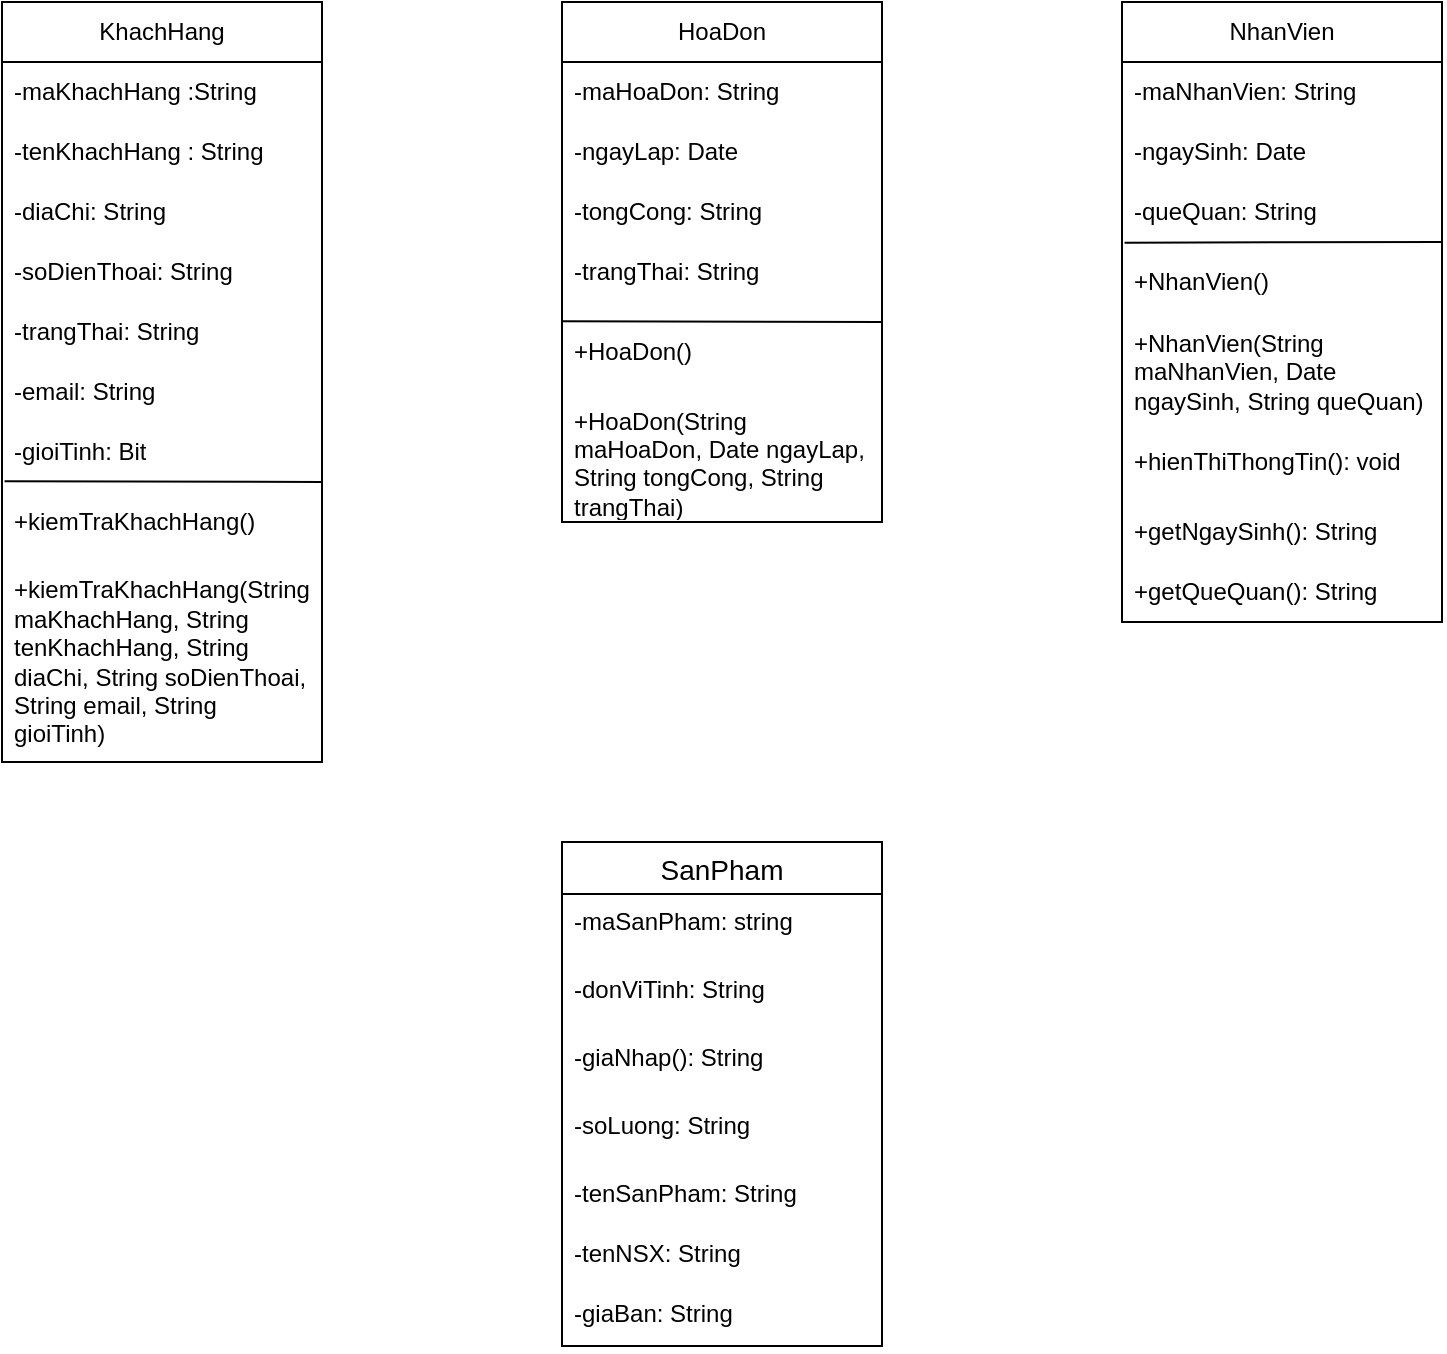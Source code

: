 <mxfile version="21.8.2" type="google" pages="3">
  <diagram name="Trang-1" id="KBwbPOSTLStiZ_2gD9r5">
    <mxGraphModel grid="1" page="1" gridSize="10" guides="1" tooltips="1" connect="1" arrows="1" fold="1" pageScale="1" pageWidth="827" pageHeight="1169" math="0" shadow="0">
      <root>
        <mxCell id="0" />
        <mxCell id="1" parent="0" />
        <mxCell id="Png8qgSOQqH50lWAN7tA-1" value="KhachHang" style="swimlane;fontStyle=0;childLayout=stackLayout;horizontal=1;startSize=30;horizontalStack=0;resizeParent=1;resizeParentMax=0;resizeLast=0;collapsible=1;marginBottom=0;whiteSpace=wrap;html=1;" vertex="1" parent="1">
          <mxGeometry x="40" y="80" width="160" height="380" as="geometry" />
        </mxCell>
        <mxCell id="Png8qgSOQqH50lWAN7tA-2" value="&lt;font style=&quot;vertical-align: inherit;&quot;&gt;&lt;font style=&quot;vertical-align: inherit;&quot;&gt;-maKhachHang :String&lt;/font&gt;&lt;/font&gt;" style="text;strokeColor=none;fillColor=none;align=left;verticalAlign=middle;spacingLeft=4;spacingRight=4;overflow=hidden;points=[[0,0.5],[1,0.5]];portConstraint=eastwest;rotatable=0;whiteSpace=wrap;html=1;" vertex="1" parent="Png8qgSOQqH50lWAN7tA-1">
          <mxGeometry y="30" width="160" height="30" as="geometry" />
        </mxCell>
        <mxCell id="Png8qgSOQqH50lWAN7tA-5" value="&lt;font style=&quot;vertical-align: inherit;&quot;&gt;&lt;font style=&quot;vertical-align: inherit;&quot;&gt;-tenKhachHang : String&lt;/font&gt;&lt;/font&gt;" style="text;strokeColor=none;fillColor=none;align=left;verticalAlign=middle;spacingLeft=4;spacingRight=4;overflow=hidden;points=[[0,0.5],[1,0.5]];portConstraint=eastwest;rotatable=0;whiteSpace=wrap;html=1;" vertex="1" parent="Png8qgSOQqH50lWAN7tA-1">
          <mxGeometry y="60" width="160" height="30" as="geometry" />
        </mxCell>
        <mxCell id="Png8qgSOQqH50lWAN7tA-3" value="&lt;font style=&quot;vertical-align: inherit;&quot;&gt;&lt;font style=&quot;vertical-align: inherit;&quot;&gt;-diaChi: String&lt;/font&gt;&lt;/font&gt;" style="text;strokeColor=none;fillColor=none;align=left;verticalAlign=middle;spacingLeft=4;spacingRight=4;overflow=hidden;points=[[0,0.5],[1,0.5]];portConstraint=eastwest;rotatable=0;whiteSpace=wrap;html=1;" vertex="1" parent="Png8qgSOQqH50lWAN7tA-1">
          <mxGeometry y="90" width="160" height="30" as="geometry" />
        </mxCell>
        <mxCell id="Png8qgSOQqH50lWAN7tA-4" value="&lt;font style=&quot;vertical-align: inherit;&quot;&gt;&lt;font style=&quot;vertical-align: inherit;&quot;&gt;-soDienThoai: String&lt;/font&gt;&lt;/font&gt;" style="text;strokeColor=none;fillColor=none;align=left;verticalAlign=middle;spacingLeft=4;spacingRight=4;overflow=hidden;points=[[0,0.5],[1,0.5]];portConstraint=eastwest;rotatable=0;whiteSpace=wrap;html=1;" vertex="1" parent="Png8qgSOQqH50lWAN7tA-1">
          <mxGeometry y="120" width="160" height="30" as="geometry" />
        </mxCell>
        <mxCell id="Png8qgSOQqH50lWAN7tA-6" value="&lt;font style=&quot;vertical-align: inherit;&quot;&gt;&lt;font style=&quot;vertical-align: inherit;&quot;&gt;-trangThai: String&lt;/font&gt;&lt;/font&gt;" style="text;strokeColor=none;fillColor=none;align=left;verticalAlign=middle;spacingLeft=4;spacingRight=4;overflow=hidden;points=[[0,0.5],[1,0.5]];portConstraint=eastwest;rotatable=0;whiteSpace=wrap;html=1;" vertex="1" parent="Png8qgSOQqH50lWAN7tA-1">
          <mxGeometry y="150" width="160" height="30" as="geometry" />
        </mxCell>
        <mxCell id="Png8qgSOQqH50lWAN7tA-7" value="&lt;font style=&quot;vertical-align: inherit;&quot;&gt;&lt;font style=&quot;vertical-align: inherit;&quot;&gt;&lt;font style=&quot;vertical-align: inherit;&quot;&gt;&lt;font style=&quot;vertical-align: inherit;&quot;&gt;-email: String&lt;/font&gt;&lt;/font&gt;&lt;/font&gt;&lt;/font&gt;" style="text;strokeColor=none;fillColor=none;align=left;verticalAlign=middle;spacingLeft=4;spacingRight=4;overflow=hidden;points=[[0,0.5],[1,0.5]];portConstraint=eastwest;rotatable=0;whiteSpace=wrap;html=1;" vertex="1" parent="Png8qgSOQqH50lWAN7tA-1">
          <mxGeometry y="180" width="160" height="30" as="geometry" />
        </mxCell>
        <mxCell id="Png8qgSOQqH50lWAN7tA-8" value="&lt;font style=&quot;vertical-align: inherit;&quot;&gt;&lt;font style=&quot;vertical-align: inherit;&quot;&gt;-gioiTinh: Bit&lt;/font&gt;&lt;/font&gt;" style="text;strokeColor=none;fillColor=none;align=left;verticalAlign=middle;spacingLeft=4;spacingRight=4;overflow=hidden;points=[[0,0.5],[1,0.5]];portConstraint=eastwest;rotatable=0;whiteSpace=wrap;html=1;" vertex="1" parent="Png8qgSOQqH50lWAN7tA-1">
          <mxGeometry y="210" width="160" height="30" as="geometry" />
        </mxCell>
        <mxCell id="LLPyb2DLvwy6XY5sTP3f-3" value="" style="endArrow=none;html=1;rounded=0;exitX=0.008;exitY=-0.008;exitDx=0;exitDy=0;exitPerimeter=0;" edge="1" parent="Png8qgSOQqH50lWAN7tA-1" source="LLPyb2DLvwy6XY5sTP3f-1">
          <mxGeometry width="50" height="50" relative="1" as="geometry">
            <mxPoint x="110" y="290" as="sourcePoint" />
            <mxPoint x="160" y="240" as="targetPoint" />
          </mxGeometry>
        </mxCell>
        <mxCell id="LLPyb2DLvwy6XY5sTP3f-1" value="+kiemTraKhachHang()" style="text;strokeColor=none;fillColor=none;align=left;verticalAlign=middle;spacingLeft=4;spacingRight=4;overflow=hidden;points=[[0,0.5],[1,0.5]];portConstraint=eastwest;rotatable=0;whiteSpace=wrap;html=1;" vertex="1" parent="Png8qgSOQqH50lWAN7tA-1">
          <mxGeometry y="240" width="160" height="40" as="geometry" />
        </mxCell>
        <mxCell id="LLPyb2DLvwy6XY5sTP3f-21" value="+kiemTraKhachHang(String maKhachHang, String tenKhachHang, String diaChi, String soDienThoai, String email, String gioiTinh)" style="text;strokeColor=none;fillColor=none;align=left;verticalAlign=middle;spacingLeft=4;spacingRight=4;overflow=hidden;points=[[0,0.5],[1,0.5]];portConstraint=eastwest;rotatable=0;whiteSpace=wrap;html=1;" vertex="1" parent="Png8qgSOQqH50lWAN7tA-1">
          <mxGeometry y="280" width="160" height="100" as="geometry" />
        </mxCell>
        <mxCell id="Png8qgSOQqH50lWAN7tA-11" value="HoaDon" style="swimlane;fontStyle=0;childLayout=stackLayout;horizontal=1;startSize=30;horizontalStack=0;resizeParent=1;resizeParentMax=0;resizeLast=0;collapsible=1;marginBottom=0;whiteSpace=wrap;html=1;" vertex="1" parent="1">
          <mxGeometry x="320" y="80" width="160" height="260" as="geometry" />
        </mxCell>
        <mxCell id="Png8qgSOQqH50lWAN7tA-12" value="&lt;font style=&quot;vertical-align: inherit;&quot;&gt;&lt;font style=&quot;vertical-align: inherit;&quot;&gt;-maHoaDon: String&lt;/font&gt;&lt;/font&gt;" style="text;strokeColor=none;fillColor=none;align=left;verticalAlign=middle;spacingLeft=4;spacingRight=4;overflow=hidden;points=[[0,0.5],[1,0.5]];portConstraint=eastwest;rotatable=0;whiteSpace=wrap;html=1;" vertex="1" parent="Png8qgSOQqH50lWAN7tA-11">
          <mxGeometry y="30" width="160" height="30" as="geometry" />
        </mxCell>
        <mxCell id="Png8qgSOQqH50lWAN7tA-13" value="&lt;font style=&quot;vertical-align: inherit;&quot;&gt;&lt;font style=&quot;vertical-align: inherit;&quot;&gt;-ngayLap: Date&lt;/font&gt;&lt;/font&gt;" style="text;strokeColor=none;fillColor=none;align=left;verticalAlign=middle;spacingLeft=4;spacingRight=4;overflow=hidden;points=[[0,0.5],[1,0.5]];portConstraint=eastwest;rotatable=0;whiteSpace=wrap;html=1;" vertex="1" parent="Png8qgSOQqH50lWAN7tA-11">
          <mxGeometry y="60" width="160" height="30" as="geometry" />
        </mxCell>
        <mxCell id="Png8qgSOQqH50lWAN7tA-14" value="&lt;font style=&quot;vertical-align: inherit;&quot;&gt;&lt;font style=&quot;vertical-align: inherit;&quot;&gt;-tongCong: String&lt;/font&gt;&lt;/font&gt;" style="text;strokeColor=none;fillColor=none;align=left;verticalAlign=middle;spacingLeft=4;spacingRight=4;overflow=hidden;points=[[0,0.5],[1,0.5]];portConstraint=eastwest;rotatable=0;whiteSpace=wrap;html=1;" vertex="1" parent="Png8qgSOQqH50lWAN7tA-11">
          <mxGeometry y="90" width="160" height="30" as="geometry" />
        </mxCell>
        <mxCell id="Png8qgSOQqH50lWAN7tA-15" value="&lt;font style=&quot;vertical-align: inherit;&quot;&gt;&lt;font style=&quot;vertical-align: inherit;&quot;&gt;-trangThai: String&lt;/font&gt;&lt;/font&gt;" style="text;strokeColor=none;fillColor=none;align=left;verticalAlign=middle;spacingLeft=4;spacingRight=4;overflow=hidden;points=[[0,0.5],[1,0.5]];portConstraint=eastwest;rotatable=0;whiteSpace=wrap;html=1;" vertex="1" parent="Png8qgSOQqH50lWAN7tA-11">
          <mxGeometry y="120" width="160" height="30" as="geometry" />
        </mxCell>
        <mxCell id="Png8qgSOQqH50lWAN7tA-20" value="" style="endArrow=none;html=1;rounded=0;exitX=-0.002;exitY=0.192;exitDx=0;exitDy=0;exitPerimeter=0;" edge="1" parent="Png8qgSOQqH50lWAN7tA-11" source="Png8qgSOQqH50lWAN7tA-16">
          <mxGeometry width="50" height="50" relative="1" as="geometry">
            <mxPoint x="110" y="210" as="sourcePoint" />
            <mxPoint x="160" y="160" as="targetPoint" />
          </mxGeometry>
        </mxCell>
        <mxCell id="Png8qgSOQqH50lWAN7tA-16" value="+HoaDon()" style="text;strokeColor=none;fillColor=none;align=left;verticalAlign=middle;spacingLeft=4;spacingRight=4;overflow=hidden;points=[[0,0.5],[1,0.5]];portConstraint=eastwest;rotatable=0;whiteSpace=wrap;html=1;" vertex="1" parent="Png8qgSOQqH50lWAN7tA-11">
          <mxGeometry y="150" width="160" height="50" as="geometry" />
        </mxCell>
        <mxCell id="Png8qgSOQqH50lWAN7tA-17" value="+HoaDon(String maHoaDon, Date ngayLap, String tongCong, String trangThai)&amp;nbsp;" style="text;strokeColor=none;fillColor=none;align=left;verticalAlign=middle;spacingLeft=4;spacingRight=4;overflow=hidden;points=[[0,0.5],[1,0.5]];portConstraint=eastwest;rotatable=0;whiteSpace=wrap;html=1;" vertex="1" parent="Png8qgSOQqH50lWAN7tA-11">
          <mxGeometry y="200" width="160" height="60" as="geometry" />
        </mxCell>
        <mxCell id="QMLeLjGRGT0PhteV-Exi-1" value="NhanVien" style="swimlane;fontStyle=0;childLayout=stackLayout;horizontal=1;startSize=30;horizontalStack=0;resizeParent=1;resizeParentMax=0;resizeLast=0;collapsible=1;marginBottom=0;whiteSpace=wrap;html=1;" vertex="1" parent="1">
          <mxGeometry x="600" y="80" width="160" height="310" as="geometry" />
        </mxCell>
        <mxCell id="QMLeLjGRGT0PhteV-Exi-3" value="-maNhanVien: String" style="text;strokeColor=none;fillColor=none;align=left;verticalAlign=middle;spacingLeft=4;spacingRight=4;overflow=hidden;points=[[0,0.5],[1,0.5]];portConstraint=eastwest;rotatable=0;whiteSpace=wrap;html=1;" vertex="1" parent="QMLeLjGRGT0PhteV-Exi-1">
          <mxGeometry y="30" width="160" height="30" as="geometry" />
        </mxCell>
        <mxCell id="QMLeLjGRGT0PhteV-Exi-4" value="-ngaySinh: Date" style="text;strokeColor=none;fillColor=none;align=left;verticalAlign=middle;spacingLeft=4;spacingRight=4;overflow=hidden;points=[[0,0.5],[1,0.5]];portConstraint=eastwest;rotatable=0;whiteSpace=wrap;html=1;" vertex="1" parent="QMLeLjGRGT0PhteV-Exi-1">
          <mxGeometry y="60" width="160" height="30" as="geometry" />
        </mxCell>
        <mxCell id="LLPyb2DLvwy6XY5sTP3f-12" value="-queQuan: String" style="text;strokeColor=none;fillColor=none;align=left;verticalAlign=middle;spacingLeft=4;spacingRight=4;overflow=hidden;points=[[0,0.5],[1,0.5]];portConstraint=eastwest;rotatable=0;whiteSpace=wrap;html=1;" vertex="1" parent="QMLeLjGRGT0PhteV-Exi-1">
          <mxGeometry y="90" width="160" height="30" as="geometry" />
        </mxCell>
        <mxCell id="LLPyb2DLvwy6XY5sTP3f-13" value="+NhanVien()" style="text;strokeColor=none;fillColor=none;align=left;verticalAlign=middle;spacingLeft=4;spacingRight=4;overflow=hidden;points=[[0,0.5],[1,0.5]];portConstraint=eastwest;rotatable=0;whiteSpace=wrap;html=1;" vertex="1" parent="QMLeLjGRGT0PhteV-Exi-1">
          <mxGeometry y="120" width="160" height="40" as="geometry" />
        </mxCell>
        <mxCell id="LLPyb2DLvwy6XY5sTP3f-14" value="+NhanVien(String maNhanVien, Date ngaySinh, String queQuan)" style="text;strokeColor=none;fillColor=none;align=left;verticalAlign=middle;spacingLeft=4;spacingRight=4;overflow=hidden;points=[[0,0.5],[1,0.5]];portConstraint=eastwest;rotatable=0;whiteSpace=wrap;html=1;" vertex="1" parent="QMLeLjGRGT0PhteV-Exi-1">
          <mxGeometry y="160" width="160" height="50" as="geometry" />
        </mxCell>
        <mxCell id="LLPyb2DLvwy6XY5sTP3f-18" value="+hienThiThongTin(): void" style="text;strokeColor=none;fillColor=none;align=left;verticalAlign=middle;spacingLeft=4;spacingRight=4;overflow=hidden;points=[[0,0.5],[1,0.5]];portConstraint=eastwest;rotatable=0;whiteSpace=wrap;html=1;" vertex="1" parent="QMLeLjGRGT0PhteV-Exi-1">
          <mxGeometry y="210" width="160" height="40" as="geometry" />
        </mxCell>
        <mxCell id="LLPyb2DLvwy6XY5sTP3f-19" value="+getNgaySinh(): String" style="text;strokeColor=none;fillColor=none;align=left;verticalAlign=middle;spacingLeft=4;spacingRight=4;overflow=hidden;points=[[0,0.5],[1,0.5]];portConstraint=eastwest;rotatable=0;whiteSpace=wrap;html=1;" vertex="1" parent="QMLeLjGRGT0PhteV-Exi-1">
          <mxGeometry y="250" width="160" height="30" as="geometry" />
        </mxCell>
        <mxCell id="LLPyb2DLvwy6XY5sTP3f-20" value="+getQueQuan(): String" style="text;strokeColor=none;fillColor=none;align=left;verticalAlign=middle;spacingLeft=4;spacingRight=4;overflow=hidden;points=[[0,0.5],[1,0.5]];portConstraint=eastwest;rotatable=0;whiteSpace=wrap;html=1;" vertex="1" parent="QMLeLjGRGT0PhteV-Exi-1">
          <mxGeometry y="280" width="160" height="30" as="geometry" />
        </mxCell>
        <mxCell id="LLPyb2DLvwy6XY5sTP3f-4" value="SanPham" style="swimlane;fontStyle=0;childLayout=stackLayout;horizontal=1;startSize=26;horizontalStack=0;resizeParent=1;resizeParentMax=0;resizeLast=0;collapsible=1;marginBottom=0;align=center;fontSize=14;" vertex="1" parent="1">
          <mxGeometry x="320" y="500" width="160" height="252" as="geometry" />
        </mxCell>
        <mxCell id="LLPyb2DLvwy6XY5sTP3f-5" value="-maSanPham: string" style="text;strokeColor=none;fillColor=none;spacingLeft=4;spacingRight=4;overflow=hidden;rotatable=0;points=[[0,0.5],[1,0.5]];portConstraint=eastwest;fontSize=12;whiteSpace=wrap;html=1;" vertex="1" parent="LLPyb2DLvwy6XY5sTP3f-4">
          <mxGeometry y="26" width="160" height="34" as="geometry" />
        </mxCell>
        <mxCell id="LLPyb2DLvwy6XY5sTP3f-10" value="-donViTinh: String" style="text;strokeColor=none;fillColor=none;spacingLeft=4;spacingRight=4;overflow=hidden;rotatable=0;points=[[0,0.5],[1,0.5]];portConstraint=eastwest;fontSize=12;whiteSpace=wrap;html=1;" vertex="1" parent="LLPyb2DLvwy6XY5sTP3f-4">
          <mxGeometry y="60" width="160" height="34" as="geometry" />
        </mxCell>
        <mxCell id="LLPyb2DLvwy6XY5sTP3f-8" value="-giaNhap(): String" style="text;strokeColor=none;fillColor=none;spacingLeft=4;spacingRight=4;overflow=hidden;rotatable=0;points=[[0,0.5],[1,0.5]];portConstraint=eastwest;fontSize=12;whiteSpace=wrap;html=1;" vertex="1" parent="LLPyb2DLvwy6XY5sTP3f-4">
          <mxGeometry y="94" width="160" height="34" as="geometry" />
        </mxCell>
        <mxCell id="LLPyb2DLvwy6XY5sTP3f-9" value="-soLuong: String" style="text;strokeColor=none;fillColor=none;spacingLeft=4;spacingRight=4;overflow=hidden;rotatable=0;points=[[0,0.5],[1,0.5]];portConstraint=eastwest;fontSize=12;whiteSpace=wrap;html=1;" vertex="1" parent="LLPyb2DLvwy6XY5sTP3f-4">
          <mxGeometry y="128" width="160" height="34" as="geometry" />
        </mxCell>
        <mxCell id="LLPyb2DLvwy6XY5sTP3f-6" value="-tenSanPham: String" style="text;strokeColor=none;fillColor=none;spacingLeft=4;spacingRight=4;overflow=hidden;rotatable=0;points=[[0,0.5],[1,0.5]];portConstraint=eastwest;fontSize=12;whiteSpace=wrap;html=1;" vertex="1" parent="LLPyb2DLvwy6XY5sTP3f-4">
          <mxGeometry y="162" width="160" height="30" as="geometry" />
        </mxCell>
        <mxCell id="LLPyb2DLvwy6XY5sTP3f-7" value="-tenNSX: String" style="text;strokeColor=none;fillColor=none;spacingLeft=4;spacingRight=4;overflow=hidden;rotatable=0;points=[[0,0.5],[1,0.5]];portConstraint=eastwest;fontSize=12;whiteSpace=wrap;html=1;" vertex="1" parent="LLPyb2DLvwy6XY5sTP3f-4">
          <mxGeometry y="192" width="160" height="30" as="geometry" />
        </mxCell>
        <mxCell id="LLPyb2DLvwy6XY5sTP3f-11" value="-giaBan: String" style="text;strokeColor=none;fillColor=none;spacingLeft=4;spacingRight=4;overflow=hidden;rotatable=0;points=[[0,0.5],[1,0.5]];portConstraint=eastwest;fontSize=12;whiteSpace=wrap;html=1;" vertex="1" parent="LLPyb2DLvwy6XY5sTP3f-4">
          <mxGeometry y="222" width="160" height="30" as="geometry" />
        </mxCell>
        <mxCell id="LLPyb2DLvwy6XY5sTP3f-17" value="" style="endArrow=none;html=1;rounded=0;exitX=0.008;exitY=0.008;exitDx=0;exitDy=0;exitPerimeter=0;" edge="1" parent="1" source="LLPyb2DLvwy6XY5sTP3f-13">
          <mxGeometry width="50" height="50" relative="1" as="geometry">
            <mxPoint x="390" y="320" as="sourcePoint" />
            <mxPoint x="760" y="200" as="targetPoint" />
          </mxGeometry>
        </mxCell>
      </root>
    </mxGraphModel>
  </diagram>
  <diagram id="EJiEMBX5K5FstFkFlP9R" name="Trang-2">
    <mxGraphModel grid="1" page="1" gridSize="10" guides="1" tooltips="1" connect="1" arrows="1" fold="1" pageScale="1" pageWidth="827" pageHeight="1169" math="0" shadow="0">
      <root>
        <mxCell id="0" />
        <mxCell id="1" parent="0" />
        <mxCell id="Wu7BaXOzamw9Sgwsqukp-1" value="Khách hàng" style="shape=umlActor;verticalLabelPosition=bottom;verticalAlign=top;html=1;outlineConnect=0;" vertex="1" parent="1">
          <mxGeometry x="80" y="200" width="40" height="80" as="geometry" />
        </mxCell>
        <mxCell id="Wu7BaXOzamw9Sgwsqukp-9" value="" style="endArrow=none;html=1;rounded=0;entryX=0;entryY=0.5;entryDx=0;entryDy=0;" edge="1" parent="1" source="Wu7BaXOzamw9Sgwsqukp-1">
          <mxGeometry width="50" height="50" relative="1" as="geometry">
            <mxPoint x="180" y="290" as="sourcePoint" />
            <mxPoint x="235" y="240" as="targetPoint" />
          </mxGeometry>
        </mxCell>
        <mxCell id="Wu7BaXOzamw9Sgwsqukp-13" value="Nhân viên" style="shape=umlActor;verticalLabelPosition=bottom;verticalAlign=top;html=1;outlineConnect=0;" vertex="1" parent="1">
          <mxGeometry x="640" y="340" width="30" height="60" as="geometry" />
        </mxCell>
        <mxCell id="Wu7BaXOzamw9Sgwsqukp-18" value="&amp;lt;Extend&amp;gt;" style="endArrow=open;endSize=12;dashed=1;html=1;rounded=0;entryX=0.5;entryY=0;entryDx=0;entryDy=0;exitX=0.5;exitY=1;exitDx=0;exitDy=0;" edge="1" parent="1">
          <mxGeometry width="160" relative="1" as="geometry">
            <mxPoint x="280" y="270" as="sourcePoint" />
            <mxPoint x="280" y="360" as="targetPoint" />
          </mxGeometry>
        </mxCell>
        <mxCell id="Wu7BaXOzamw9Sgwsqukp-19" value="Tiền mặt" style="ellipse;whiteSpace=wrap;html=1;align=center;" vertex="1" parent="1">
          <mxGeometry x="120" y="480" width="100" height="40" as="geometry" />
        </mxCell>
        <mxCell id="Wu7BaXOzamw9Sgwsqukp-20" value="Mua hàng" style="ellipse;whiteSpace=wrap;html=1;align=center;fontStyle=4;" vertex="1" parent="1">
          <mxGeometry x="235" y="220" width="100" height="40" as="geometry" />
        </mxCell>
        <mxCell id="Wu7BaXOzamw9Sgwsqukp-21" value="Thanh toán" style="ellipse;whiteSpace=wrap;html=1;align=center;" vertex="1" parent="1">
          <mxGeometry x="230" y="360" width="100" height="40" as="geometry" />
        </mxCell>
        <mxCell id="Wu7BaXOzamw9Sgwsqukp-22" value="&amp;lt;&amp;lt;Include&amp;gt;&amp;gt;" style="endArrow=open;endSize=12;dashed=1;html=1;rounded=0;exitX=0.5;exitY=1;exitDx=0;exitDy=0;entryX=0.5;entryY=0;entryDx=0;entryDy=0;entryPerimeter=0;" edge="1" parent="1" source="Wu7BaXOzamw9Sgwsqukp-21" target="Wu7BaXOzamw9Sgwsqukp-19">
          <mxGeometry width="160" relative="1" as="geometry">
            <mxPoint x="130" y="460" as="sourcePoint" />
            <mxPoint x="282.5" y="505" as="targetPoint" />
          </mxGeometry>
        </mxCell>
        <mxCell id="Wu7BaXOzamw9Sgwsqukp-24" value="Chuyển khoản" style="ellipse;whiteSpace=wrap;html=1;align=center;" vertex="1" parent="1">
          <mxGeometry x="290" y="480" width="100" height="40" as="geometry" />
        </mxCell>
        <mxCell id="Wu7BaXOzamw9Sgwsqukp-25" value="&amp;lt;&amp;lt;Include&amp;gt;&amp;gt;" style="endArrow=open;endSize=12;dashed=1;html=1;rounded=0;entryX=0.5;entryY=0;entryDx=0;entryDy=0;exitX=0.5;exitY=1;exitDx=0;exitDy=0;" edge="1" parent="1" source="Wu7BaXOzamw9Sgwsqukp-21" target="Wu7BaXOzamw9Sgwsqukp-24">
          <mxGeometry width="160" relative="1" as="geometry">
            <mxPoint x="310" y="420" as="sourcePoint" />
            <mxPoint x="470" y="420" as="targetPoint" />
          </mxGeometry>
        </mxCell>
        <mxCell id="Wu7BaXOzamw9Sgwsqukp-28" value="Hóa Đơn" style="ellipse;whiteSpace=wrap;html=1;align=center;" vertex="1" parent="1">
          <mxGeometry x="440" y="360" width="100" height="40" as="geometry" />
        </mxCell>
        <mxCell id="Wu7BaXOzamw9Sgwsqukp-29" value="&amp;lt;&amp;lt;Include&amp;gt;&amp;gt;" style="endArrow=open;endSize=12;dashed=1;html=1;rounded=0;" edge="1" parent="1">
          <mxGeometry width="160" relative="1" as="geometry">
            <mxPoint x="330" y="380" as="sourcePoint" />
            <mxPoint x="440" y="380" as="targetPoint" />
          </mxGeometry>
        </mxCell>
        <mxCell id="Wu7BaXOzamw9Sgwsqukp-33" value="" style="endArrow=none;html=1;rounded=0;exitX=1;exitY=0.5;exitDx=0;exitDy=0;" edge="1" parent="1" source="Wu7BaXOzamw9Sgwsqukp-28">
          <mxGeometry width="50" height="50" relative="1" as="geometry">
            <mxPoint x="590" y="430" as="sourcePoint" />
            <mxPoint x="640" y="380" as="targetPoint" />
          </mxGeometry>
        </mxCell>
        <mxCell id="Wu7BaXOzamw9Sgwsqukp-34" value="Sản phẩm" style="ellipse;whiteSpace=wrap;html=1;align=center;" vertex="1" parent="1">
          <mxGeometry x="440" y="220" width="100" height="40" as="geometry" />
        </mxCell>
        <mxCell id="Wu7BaXOzamw9Sgwsqukp-35" value="&amp;lt;&amp;lt;Include&amp;gt;&amp;gt;" style="endArrow=open;endSize=12;dashed=1;html=1;rounded=0;exitX=0;exitY=0.5;exitDx=0;exitDy=0;entryX=1;entryY=0.5;entryDx=0;entryDy=0;" edge="1" parent="1" source="Wu7BaXOzamw9Sgwsqukp-34" target="Wu7BaXOzamw9Sgwsqukp-20">
          <mxGeometry width="160" relative="1" as="geometry">
            <mxPoint x="330" y="170" as="sourcePoint" />
            <mxPoint x="340" y="240" as="targetPoint" />
          </mxGeometry>
        </mxCell>
        <mxCell id="Wu7BaXOzamw9Sgwsqukp-36" value="&amp;lt;&amp;lt;Extend&amp;gt;&amp;gt;" style="endArrow=open;endSize=12;dashed=1;html=1;rounded=0;entryX=0.5;entryY=0;entryDx=0;entryDy=0;exitX=0.5;exitY=1;exitDx=0;exitDy=0;" edge="1" parent="1" source="Wu7BaXOzamw9Sgwsqukp-34" target="Wu7BaXOzamw9Sgwsqukp-28">
          <mxGeometry width="160" relative="1" as="geometry">
            <mxPoint x="360" y="290" as="sourcePoint" />
            <mxPoint x="520" y="290" as="targetPoint" />
          </mxGeometry>
        </mxCell>
      </root>
    </mxGraphModel>
  </diagram>
  <diagram id="eZVOk_Rg1UZFBQakt1Er" name="Trang-3">
    <mxGraphModel grid="1" page="1" gridSize="10" guides="1" tooltips="1" connect="1" arrows="1" fold="1" pageScale="1" pageWidth="827" pageHeight="1169" math="0" shadow="0">
      <root>
        <mxCell id="0" />
        <mxCell id="1" parent="0" />
        <mxCell id="slS6ZZpPIrgsPDulsVmh-4" value="Quản lý đăng nhập" style="swimlane;fontStyle=0;childLayout=stackLayout;horizontal=1;startSize=26;horizontalStack=0;resizeParent=1;resizeParentMax=0;resizeLast=0;collapsible=1;marginBottom=0;align=center;fontSize=14;" vertex="1" parent="1">
          <mxGeometry x="80" y="370" width="160" height="134" as="geometry" />
        </mxCell>
        <mxCell id="slS6ZZpPIrgsPDulsVmh-5" value="-Đăng nhập tài khoản của nhân viên" style="text;strokeColor=none;fillColor=none;spacingLeft=4;spacingRight=4;overflow=hidden;rotatable=0;points=[[0,0.5],[1,0.5]];portConstraint=eastwest;fontSize=12;whiteSpace=wrap;html=1;" vertex="1" parent="slS6ZZpPIrgsPDulsVmh-4">
          <mxGeometry y="26" width="160" height="30" as="geometry" />
        </mxCell>
        <mxCell id="slS6ZZpPIrgsPDulsVmh-6" value="-Quản lý sản phẩm" style="text;strokeColor=none;fillColor=none;spacingLeft=4;spacingRight=4;overflow=hidden;rotatable=0;points=[[0,0.5],[1,0.5]];portConstraint=eastwest;fontSize=12;whiteSpace=wrap;html=1;" vertex="1" parent="slS6ZZpPIrgsPDulsVmh-4">
          <mxGeometry y="56" width="160" height="34" as="geometry" />
        </mxCell>
        <mxCell id="slS6ZZpPIrgsPDulsVmh-7" value="-Đăng nhập tài khoản khách hàng" style="text;strokeColor=none;fillColor=none;spacingLeft=4;spacingRight=4;overflow=hidden;rotatable=0;points=[[0,0.5],[1,0.5]];portConstraint=eastwest;fontSize=12;whiteSpace=wrap;html=1;" vertex="1" parent="slS6ZZpPIrgsPDulsVmh-4">
          <mxGeometry y="90" width="160" height="44" as="geometry" />
        </mxCell>
        <mxCell id="slS6ZZpPIrgsPDulsVmh-9" value="Vùng quản lý" style="swimlane;fontStyle=0;childLayout=stackLayout;horizontal=1;startSize=26;fillColor=none;horizontalStack=0;resizeParent=1;resizeParentMax=0;resizeLast=0;collapsible=1;marginBottom=0;whiteSpace=wrap;html=1;" vertex="1" parent="1">
          <mxGeometry x="240" y="600" width="200" height="280" as="geometry" />
        </mxCell>
        <mxCell id="slS6ZZpPIrgsPDulsVmh-10" value="-Khởi tạo chức năng Thêm/Xóa/Sửa sản phẩm" style="text;strokeColor=none;fillColor=none;align=left;verticalAlign=top;spacingLeft=4;spacingRight=4;overflow=hidden;rotatable=0;points=[[0,0.5],[1,0.5]];portConstraint=eastwest;whiteSpace=wrap;html=1;" vertex="1" parent="slS6ZZpPIrgsPDulsVmh-9">
          <mxGeometry y="26" width="200" height="44" as="geometry" />
        </mxCell>
        <mxCell id="slS6ZZpPIrgsPDulsVmh-11" value="-Khởi tạo chức năng Thêm/Xóa/Sửa nhân viên" style="text;strokeColor=none;fillColor=none;align=left;verticalAlign=top;spacingLeft=4;spacingRight=4;overflow=hidden;rotatable=0;points=[[0,0.5],[1,0.5]];portConstraint=eastwest;whiteSpace=wrap;html=1;" vertex="1" parent="slS6ZZpPIrgsPDulsVmh-9">
          <mxGeometry y="70" width="200" height="50" as="geometry" />
        </mxCell>
        <mxCell id="slS6ZZpPIrgsPDulsVmh-13" value="-Khởi tạo chức năng Thêm/Xóa/Sửa khách hàng" style="text;strokeColor=none;fillColor=none;align=left;verticalAlign=top;spacingLeft=4;spacingRight=4;overflow=hidden;rotatable=0;points=[[0,0.5],[1,0.5]];portConstraint=eastwest;whiteSpace=wrap;html=1;" vertex="1" parent="slS6ZZpPIrgsPDulsVmh-9">
          <mxGeometry y="120" width="200" height="40" as="geometry" />
        </mxCell>
        <mxCell id="slS6ZZpPIrgsPDulsVmh-14" value="-Phân quyền cho nhân viên" style="text;strokeColor=none;fillColor=none;align=left;verticalAlign=top;spacingLeft=4;spacingRight=4;overflow=hidden;rotatable=0;points=[[0,0.5],[1,0.5]];portConstraint=eastwest;whiteSpace=wrap;html=1;" vertex="1" parent="slS6ZZpPIrgsPDulsVmh-9">
          <mxGeometry y="160" width="200" height="40" as="geometry" />
        </mxCell>
        <mxCell id="slS6ZZpPIrgsPDulsVmh-15" value="-Khởi tạo chức năng quản lý doanh thu hóa đơn" style="text;strokeColor=none;fillColor=none;align=left;verticalAlign=top;spacingLeft=4;spacingRight=4;overflow=hidden;rotatable=0;points=[[0,0.5],[1,0.5]];portConstraint=eastwest;whiteSpace=wrap;html=1;" vertex="1" parent="slS6ZZpPIrgsPDulsVmh-9">
          <mxGeometry y="200" width="200" height="40" as="geometry" />
        </mxCell>
        <mxCell id="slS6ZZpPIrgsPDulsVmh-16" value="-Đăng xuất" style="text;strokeColor=none;fillColor=none;align=left;verticalAlign=top;spacingLeft=4;spacingRight=4;overflow=hidden;rotatable=0;points=[[0,0.5],[1,0.5]];portConstraint=eastwest;whiteSpace=wrap;html=1;" vertex="1" parent="slS6ZZpPIrgsPDulsVmh-9">
          <mxGeometry y="240" width="200" height="40" as="geometry" />
        </mxCell>
        <mxCell id="slS6ZZpPIrgsPDulsVmh-17" value="Vùng thanh toán" style="swimlane;fontStyle=0;childLayout=stackLayout;horizontal=1;startSize=26;fillColor=none;horizontalStack=0;resizeParent=1;resizeParentMax=0;resizeLast=0;collapsible=1;marginBottom=0;whiteSpace=wrap;html=1;" vertex="1" parent="1">
          <mxGeometry x="280" y="120" width="160" height="240" as="geometry" />
        </mxCell>
        <mxCell id="slS6ZZpPIrgsPDulsVmh-18" value="-Đăng xuất" style="text;strokeColor=none;fillColor=none;align=left;verticalAlign=top;spacingLeft=4;spacingRight=4;overflow=hidden;rotatable=0;points=[[0,0.5],[1,0.5]];portConstraint=eastwest;whiteSpace=wrap;html=1;" vertex="1" parent="slS6ZZpPIrgsPDulsVmh-17">
          <mxGeometry y="26" width="160" height="26" as="geometry" />
        </mxCell>
        <mxCell id="slS6ZZpPIrgsPDulsVmh-19" value="-Khởi tạo chức năng tạo hóa đơn" style="text;strokeColor=none;fillColor=none;align=left;verticalAlign=top;spacingLeft=4;spacingRight=4;overflow=hidden;rotatable=0;points=[[0,0.5],[1,0.5]];portConstraint=eastwest;whiteSpace=wrap;html=1;" vertex="1" parent="slS6ZZpPIrgsPDulsVmh-17">
          <mxGeometry y="52" width="160" height="38" as="geometry" />
        </mxCell>
        <mxCell id="slS6ZZpPIrgsPDulsVmh-20" value="-Khởi tạo chức năng theo dõi hóa đơn" style="text;strokeColor=none;fillColor=none;align=left;verticalAlign=top;spacingLeft=4;spacingRight=4;overflow=hidden;rotatable=0;points=[[0,0.5],[1,0.5]];portConstraint=eastwest;whiteSpace=wrap;html=1;" vertex="1" parent="slS6ZZpPIrgsPDulsVmh-17">
          <mxGeometry y="90" width="160" height="50" as="geometry" />
        </mxCell>
        <mxCell id="slS6ZZpPIrgsPDulsVmh-72" value="" style="endArrow=none;html=1;rounded=0;exitX=1.011;exitY=0.638;exitDx=0;exitDy=0;exitPerimeter=0;" edge="1" parent="slS6ZZpPIrgsPDulsVmh-17" source="slS6ZZpPIrgsPDulsVmh-20">
          <mxGeometry width="50" height="50" relative="1" as="geometry">
            <mxPoint x="190" y="120" as="sourcePoint" />
            <mxPoint x="240" y="120" as="targetPoint" />
          </mxGeometry>
        </mxCell>
        <mxCell id="slS6ZZpPIrgsPDulsVmh-21" value="-Khởi tạo chức năng kiểm tra khách hàng" style="text;strokeColor=none;fillColor=none;align=left;verticalAlign=top;spacingLeft=4;spacingRight=4;overflow=hidden;rotatable=0;points=[[0,0.5],[1,0.5]];portConstraint=eastwest;whiteSpace=wrap;html=1;" vertex="1" parent="slS6ZZpPIrgsPDulsVmh-17">
          <mxGeometry y="140" width="160" height="50" as="geometry" />
        </mxCell>
        <mxCell id="slS6ZZpPIrgsPDulsVmh-22" value="-Khởi tạo chức năng tương tác" style="text;strokeColor=none;fillColor=none;align=left;verticalAlign=top;spacingLeft=4;spacingRight=4;overflow=hidden;rotatable=0;points=[[0,0.5],[1,0.5]];portConstraint=eastwest;whiteSpace=wrap;html=1;" vertex="1" parent="slS6ZZpPIrgsPDulsVmh-17">
          <mxGeometry y="190" width="160" height="50" as="geometry" />
        </mxCell>
        <mxCell id="slS6ZZpPIrgsPDulsVmh-23" value="Hệ thống kiểm tra thông tin" style="swimlane;fontStyle=0;childLayout=stackLayout;horizontal=1;startSize=26;fillColor=none;horizontalStack=0;resizeParent=1;resizeParentMax=0;resizeLast=0;collapsible=1;marginBottom=0;whiteSpace=wrap;html=1;" vertex="1" parent="1">
          <mxGeometry x="600" y="120" width="200" height="188" as="geometry" />
        </mxCell>
        <mxCell id="slS6ZZpPIrgsPDulsVmh-24" value="-kiemTraThongTinKhachHang(): String" style="text;strokeColor=none;fillColor=none;align=left;verticalAlign=top;spacingLeft=4;spacingRight=4;overflow=hidden;rotatable=0;points=[[0,0.5],[1,0.5]];portConstraint=eastwest;whiteSpace=wrap;html=1;" vertex="1" parent="slS6ZZpPIrgsPDulsVmh-23">
          <mxGeometry y="26" width="200" height="54" as="geometry" />
        </mxCell>
        <mxCell id="slS6ZZpPIrgsPDulsVmh-27" value="-taoHoaDon(): void" style="text;strokeColor=none;fillColor=none;align=left;verticalAlign=top;spacingLeft=4;spacingRight=4;overflow=hidden;rotatable=0;points=[[0,0.5],[1,0.5]];portConstraint=eastwest;whiteSpace=wrap;html=1;" vertex="1" parent="slS6ZZpPIrgsPDulsVmh-23">
          <mxGeometry y="80" width="200" height="54" as="geometry" />
        </mxCell>
        <mxCell id="slS6ZZpPIrgsPDulsVmh-28" value="-loaiHoaDon(): void" style="text;strokeColor=none;fillColor=none;align=left;verticalAlign=top;spacingLeft=4;spacingRight=4;overflow=hidden;rotatable=0;points=[[0,0.5],[1,0.5]];portConstraint=eastwest;whiteSpace=wrap;html=1;" vertex="1" parent="slS6ZZpPIrgsPDulsVmh-23">
          <mxGeometry y="134" width="200" height="54" as="geometry" />
        </mxCell>
        <mxCell id="slS6ZZpPIrgsPDulsVmh-30" value="Truy vấn hóa đơn" style="swimlane;fontStyle=0;childLayout=stackLayout;horizontal=1;startSize=26;fillColor=none;horizontalStack=0;resizeParent=1;resizeParentMax=0;resizeLast=0;collapsible=1;marginBottom=0;whiteSpace=wrap;html=1;" vertex="1" parent="1">
          <mxGeometry x="600" y="360" width="160" height="70" as="geometry" />
        </mxCell>
        <mxCell id="slS6ZZpPIrgsPDulsVmh-31" value="-timKiemSanPham(): void" style="text;strokeColor=none;fillColor=none;align=left;verticalAlign=top;spacingLeft=4;spacingRight=4;overflow=hidden;rotatable=0;points=[[0,0.5],[1,0.5]];portConstraint=eastwest;whiteSpace=wrap;html=1;" vertex="1" parent="slS6ZZpPIrgsPDulsVmh-30">
          <mxGeometry y="26" width="160" height="44" as="geometry" />
        </mxCell>
        <mxCell id="slS6ZZpPIrgsPDulsVmh-34" value="Đăng xuất" style="swimlane;fontStyle=0;childLayout=stackLayout;horizontal=1;startSize=26;fillColor=none;horizontalStack=0;resizeParent=1;resizeParentMax=0;resizeLast=0;collapsible=1;marginBottom=0;whiteSpace=wrap;html=1;" vertex="1" parent="1">
          <mxGeometry x="600" y="480" width="160" height="70" as="geometry" />
        </mxCell>
        <mxCell id="slS6ZZpPIrgsPDulsVmh-35" value="-Khởi tạo chức năng đăng xuất" style="text;strokeColor=none;fillColor=none;align=left;verticalAlign=top;spacingLeft=4;spacingRight=4;overflow=hidden;rotatable=0;points=[[0,0.5],[1,0.5]];portConstraint=eastwest;whiteSpace=wrap;html=1;" vertex="1" parent="slS6ZZpPIrgsPDulsVmh-34">
          <mxGeometry y="26" width="160" height="44" as="geometry" />
        </mxCell>
        <mxCell id="slS6ZZpPIrgsPDulsVmh-38" value="Quản lý sản phẩm" style="swimlane;fontStyle=0;childLayout=stackLayout;horizontal=1;startSize=26;fillColor=none;horizontalStack=0;resizeParent=1;resizeParentMax=0;resizeLast=0;collapsible=1;marginBottom=0;whiteSpace=wrap;html=1;" vertex="1" parent="1">
          <mxGeometry x="600" y="600" width="160" height="128" as="geometry" />
        </mxCell>
        <mxCell id="slS6ZZpPIrgsPDulsVmh-39" value="-themSanPham(): void" style="text;strokeColor=none;fillColor=none;align=left;verticalAlign=top;spacingLeft=4;spacingRight=4;overflow=hidden;rotatable=0;points=[[0,0.5],[1,0.5]];portConstraint=eastwest;whiteSpace=wrap;html=1;" vertex="1" parent="slS6ZZpPIrgsPDulsVmh-38">
          <mxGeometry y="26" width="160" height="34" as="geometry" />
        </mxCell>
        <mxCell id="slS6ZZpPIrgsPDulsVmh-42" value="-xoaSanPham(): void" style="text;strokeColor=none;fillColor=none;align=left;verticalAlign=top;spacingLeft=4;spacingRight=4;overflow=hidden;rotatable=0;points=[[0,0.5],[1,0.5]];portConstraint=eastwest;whiteSpace=wrap;html=1;" vertex="1" parent="slS6ZZpPIrgsPDulsVmh-38">
          <mxGeometry y="60" width="160" height="34" as="geometry" />
        </mxCell>
        <mxCell id="slS6ZZpPIrgsPDulsVmh-43" value="-suaSanPham(): void" style="text;strokeColor=none;fillColor=none;align=left;verticalAlign=top;spacingLeft=4;spacingRight=4;overflow=hidden;rotatable=0;points=[[0,0.5],[1,0.5]];portConstraint=eastwest;whiteSpace=wrap;html=1;" vertex="1" parent="slS6ZZpPIrgsPDulsVmh-38">
          <mxGeometry y="94" width="160" height="34" as="geometry" />
        </mxCell>
        <mxCell id="slS6ZZpPIrgsPDulsVmh-44" value="Quản lý nhân viên" style="swimlane;fontStyle=0;childLayout=stackLayout;horizontal=1;startSize=26;fillColor=none;horizontalStack=0;resizeParent=1;resizeParentMax=0;resizeLast=0;collapsible=1;marginBottom=0;whiteSpace=wrap;html=1;" vertex="1" parent="1">
          <mxGeometry x="600" y="770" width="160" height="128" as="geometry" />
        </mxCell>
        <mxCell id="slS6ZZpPIrgsPDulsVmh-45" value="-themNhanVien(): void" style="text;strokeColor=none;fillColor=none;align=left;verticalAlign=top;spacingLeft=4;spacingRight=4;overflow=hidden;rotatable=0;points=[[0,0.5],[1,0.5]];portConstraint=eastwest;whiteSpace=wrap;html=1;" vertex="1" parent="slS6ZZpPIrgsPDulsVmh-44">
          <mxGeometry y="26" width="160" height="34" as="geometry" />
        </mxCell>
        <mxCell id="slS6ZZpPIrgsPDulsVmh-48" value="-xoaNhanVien(): void" style="text;strokeColor=none;fillColor=none;align=left;verticalAlign=top;spacingLeft=4;spacingRight=4;overflow=hidden;rotatable=0;points=[[0,0.5],[1,0.5]];portConstraint=eastwest;whiteSpace=wrap;html=1;" vertex="1" parent="slS6ZZpPIrgsPDulsVmh-44">
          <mxGeometry y="60" width="160" height="34" as="geometry" />
        </mxCell>
        <mxCell id="slS6ZZpPIrgsPDulsVmh-49" value="-suaNhanVien(): void" style="text;strokeColor=none;fillColor=none;align=left;verticalAlign=top;spacingLeft=4;spacingRight=4;overflow=hidden;rotatable=0;points=[[0,0.5],[1,0.5]];portConstraint=eastwest;whiteSpace=wrap;html=1;" vertex="1" parent="slS6ZZpPIrgsPDulsVmh-44">
          <mxGeometry y="94" width="160" height="34" as="geometry" />
        </mxCell>
        <mxCell id="slS6ZZpPIrgsPDulsVmh-50" value="Quản lý hóa đơn" style="swimlane;fontStyle=0;childLayout=stackLayout;horizontal=1;startSize=26;fillColor=none;horizontalStack=0;resizeParent=1;resizeParentMax=0;resizeLast=0;collapsible=1;marginBottom=0;whiteSpace=wrap;html=1;" vertex="1" parent="1">
          <mxGeometry x="600" y="950" width="160" height="78" as="geometry" />
        </mxCell>
        <mxCell id="slS6ZZpPIrgsPDulsVmh-51" value="-xemHoaDon(): void" style="text;strokeColor=none;fillColor=none;align=left;verticalAlign=top;spacingLeft=4;spacingRight=4;overflow=hidden;rotatable=0;points=[[0,0.5],[1,0.5]];portConstraint=eastwest;whiteSpace=wrap;html=1;" vertex="1" parent="slS6ZZpPIrgsPDulsVmh-50">
          <mxGeometry y="26" width="160" height="26" as="geometry" />
        </mxCell>
        <mxCell id="slS6ZZpPIrgsPDulsVmh-54" value="-xoaHoaDon(): void" style="text;strokeColor=none;fillColor=none;align=left;verticalAlign=top;spacingLeft=4;spacingRight=4;overflow=hidden;rotatable=0;points=[[0,0.5],[1,0.5]];portConstraint=eastwest;whiteSpace=wrap;html=1;" vertex="1" parent="slS6ZZpPIrgsPDulsVmh-50">
          <mxGeometry y="52" width="160" height="26" as="geometry" />
        </mxCell>
        <mxCell id="slS6ZZpPIrgsPDulsVmh-55" value="Chức năng phân quyền" style="swimlane;fontStyle=0;childLayout=stackLayout;horizontal=1;startSize=26;fillColor=none;horizontalStack=0;resizeParent=1;resizeParentMax=0;resizeLast=0;collapsible=1;marginBottom=0;whiteSpace=wrap;html=1;" vertex="1" parent="1">
          <mxGeometry x="600" y="1070" width="180" height="90" as="geometry" />
        </mxCell>
        <mxCell id="slS6ZZpPIrgsPDulsVmh-56" value="-phanQuyenChoNhanVien(): void" style="text;strokeColor=none;fillColor=none;align=left;verticalAlign=top;spacingLeft=4;spacingRight=4;overflow=hidden;rotatable=0;points=[[0,0.5],[1,0.5]];portConstraint=eastwest;whiteSpace=wrap;html=1;" vertex="1" parent="slS6ZZpPIrgsPDulsVmh-55">
          <mxGeometry y="26" width="180" height="64" as="geometry" />
        </mxCell>
        <mxCell id="slS6ZZpPIrgsPDulsVmh-60" value="" style="endArrow=none;html=1;rounded=0;" edge="1" parent="1">
          <mxGeometry width="50" height="50" relative="1" as="geometry">
            <mxPoint x="520" y="660" as="sourcePoint" />
            <mxPoint x="600" y="660" as="targetPoint" />
          </mxGeometry>
        </mxCell>
        <mxCell id="slS6ZZpPIrgsPDulsVmh-61" value="" style="endArrow=none;html=1;rounded=0;" edge="1" parent="1">
          <mxGeometry width="50" height="50" relative="1" as="geometry">
            <mxPoint x="520" y="840" as="sourcePoint" />
            <mxPoint x="600" y="840" as="targetPoint" />
          </mxGeometry>
        </mxCell>
        <mxCell id="slS6ZZpPIrgsPDulsVmh-62" value="" style="endArrow=none;html=1;rounded=0;" edge="1" parent="1">
          <mxGeometry width="50" height="50" relative="1" as="geometry">
            <mxPoint x="520" y="990" as="sourcePoint" />
            <mxPoint x="600" y="990" as="targetPoint" />
          </mxGeometry>
        </mxCell>
        <mxCell id="slS6ZZpPIrgsPDulsVmh-63" value="" style="endArrow=none;html=1;rounded=0;" edge="1" parent="1">
          <mxGeometry width="50" height="50" relative="1" as="geometry">
            <mxPoint x="520" y="990" as="sourcePoint" />
            <mxPoint x="520" y="660" as="targetPoint" />
          </mxGeometry>
        </mxCell>
        <mxCell id="slS6ZZpPIrgsPDulsVmh-64" value="" style="endArrow=none;html=1;rounded=0;exitX=0.995;exitY=-0.03;exitDx=0;exitDy=0;exitPerimeter=0;" edge="1" parent="1" source="slS6ZZpPIrgsPDulsVmh-14">
          <mxGeometry width="50" height="50" relative="1" as="geometry">
            <mxPoint x="470" y="810" as="sourcePoint" />
            <mxPoint x="520" y="760" as="targetPoint" />
          </mxGeometry>
        </mxCell>
        <mxCell id="slS6ZZpPIrgsPDulsVmh-65" value="" style="endArrow=none;dashed=1;html=1;rounded=0;" edge="1" parent="1">
          <mxGeometry width="50" height="50" relative="1" as="geometry">
            <mxPoint x="480" y="520" as="sourcePoint" />
            <mxPoint x="600" y="520" as="targetPoint" />
          </mxGeometry>
        </mxCell>
        <mxCell id="slS6ZZpPIrgsPDulsVmh-66" value="" style="endArrow=none;dashed=1;html=1;rounded=0;" edge="1" parent="1">
          <mxGeometry width="50" height="50" relative="1" as="geometry">
            <mxPoint x="480" y="760" as="sourcePoint" />
            <mxPoint x="480" y="520" as="targetPoint" />
          </mxGeometry>
        </mxCell>
        <mxCell id="slS6ZZpPIrgsPDulsVmh-67" value="" style="endArrow=none;html=1;rounded=0;entryX=-0.005;entryY=-0.035;entryDx=0;entryDy=0;entryPerimeter=0;" edge="1" parent="1" target="slS6ZZpPIrgsPDulsVmh-27">
          <mxGeometry width="50" height="50" relative="1" as="geometry">
            <mxPoint x="520" y="200" as="sourcePoint" />
            <mxPoint x="590" y="220" as="targetPoint" />
          </mxGeometry>
        </mxCell>
        <mxCell id="slS6ZZpPIrgsPDulsVmh-70" value="" style="endArrow=none;html=1;rounded=0;" edge="1" parent="1">
          <mxGeometry width="50" height="50" relative="1" as="geometry">
            <mxPoint x="520" y="400" as="sourcePoint" />
            <mxPoint x="520" y="200" as="targetPoint" />
          </mxGeometry>
        </mxCell>
        <mxCell id="slS6ZZpPIrgsPDulsVmh-71" value="" style="endArrow=none;html=1;rounded=0;" edge="1" parent="1">
          <mxGeometry width="50" height="50" relative="1" as="geometry">
            <mxPoint x="520" y="400" as="sourcePoint" />
            <mxPoint x="600" y="400" as="targetPoint" />
          </mxGeometry>
        </mxCell>
        <mxCell id="slS6ZZpPIrgsPDulsVmh-73" value="" style="endArrow=none;dashed=1;html=1;rounded=0;" edge="1" parent="1" target="slS6ZZpPIrgsPDulsVmh-34">
          <mxGeometry width="50" height="50" relative="1" as="geometry">
            <mxPoint x="520" y="510" as="sourcePoint" />
            <mxPoint x="540" y="450" as="targetPoint" />
          </mxGeometry>
        </mxCell>
        <mxCell id="slS6ZZpPIrgsPDulsVmh-74" value="" style="endArrow=none;dashed=1;html=1;rounded=0;" edge="1" parent="1">
          <mxGeometry width="50" height="50" relative="1" as="geometry">
            <mxPoint x="520" y="510" as="sourcePoint" />
            <mxPoint x="520" y="400" as="targetPoint" />
          </mxGeometry>
        </mxCell>
        <mxCell id="slS6ZZpPIrgsPDulsVmh-75" value="" style="endArrow=none;html=1;rounded=0;" edge="1" parent="1">
          <mxGeometry width="50" height="50" relative="1" as="geometry">
            <mxPoint x="360" y="480" as="sourcePoint" />
            <mxPoint x="360" y="360" as="targetPoint" />
          </mxGeometry>
        </mxCell>
        <mxCell id="slS6ZZpPIrgsPDulsVmh-76" value="" style="endArrow=none;html=1;rounded=0;" edge="1" parent="1">
          <mxGeometry width="50" height="50" relative="1" as="geometry">
            <mxPoint x="240" y="480" as="sourcePoint" />
            <mxPoint x="400" y="480" as="targetPoint" />
          </mxGeometry>
        </mxCell>
        <mxCell id="slS6ZZpPIrgsPDulsVmh-77" value="" style="endArrow=none;html=1;rounded=0;exitX=0.793;exitY=-0.007;exitDx=0;exitDy=0;exitPerimeter=0;" edge="1" parent="1" source="slS6ZZpPIrgsPDulsVmh-9">
          <mxGeometry width="50" height="50" relative="1" as="geometry">
            <mxPoint x="350" y="530" as="sourcePoint" />
            <mxPoint x="400" y="480" as="targetPoint" />
          </mxGeometry>
        </mxCell>
        <mxCell id="slS6ZZpPIrgsPDulsVmh-78" value="" style="endArrow=none;html=1;rounded=0;" edge="1" parent="1">
          <mxGeometry width="50" height="50" relative="1" as="geometry">
            <mxPoint x="520" y="1120" as="sourcePoint" />
            <mxPoint x="520" y="990" as="targetPoint" />
          </mxGeometry>
        </mxCell>
        <mxCell id="slS6ZZpPIrgsPDulsVmh-79" value="" style="endArrow=none;html=1;rounded=0;" edge="1" parent="1">
          <mxGeometry width="50" height="50" relative="1" as="geometry">
            <mxPoint x="520" y="1120" as="sourcePoint" />
            <mxPoint x="600" y="1120" as="targetPoint" />
          </mxGeometry>
        </mxCell>
      </root>
    </mxGraphModel>
  </diagram>
</mxfile>
